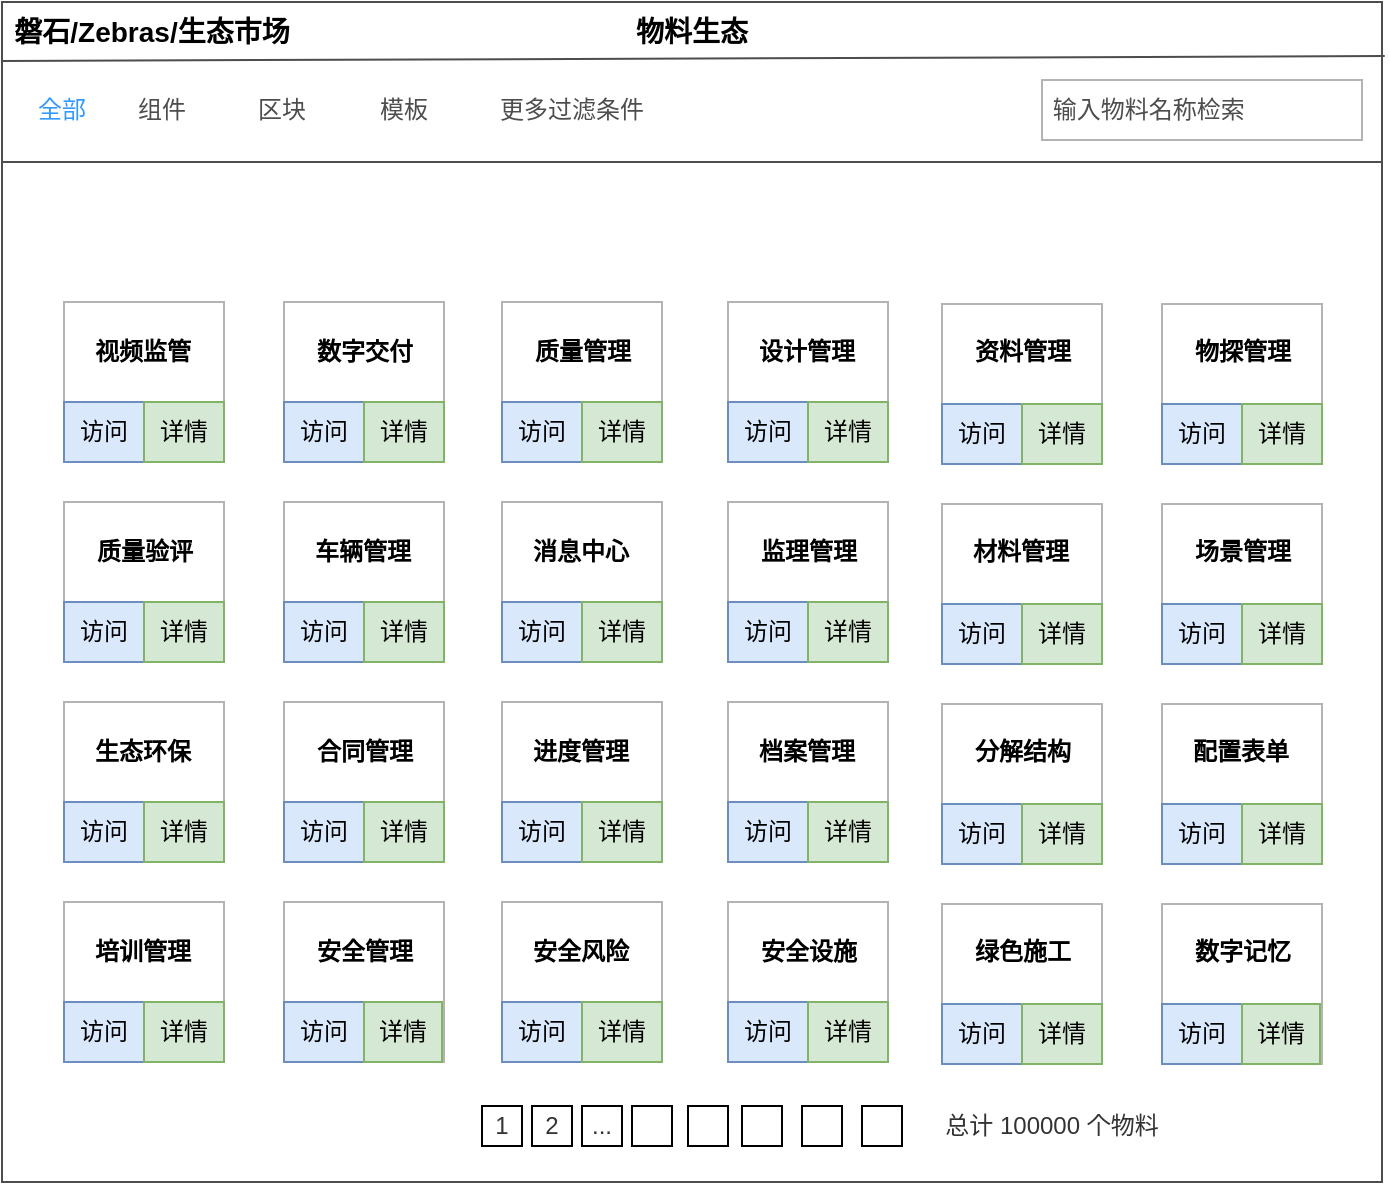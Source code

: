 <mxfile version="23.1.5" type="github">
  <diagram name="第 1 页" id="OyjIwlZL_Nj2LDqeHZL8">
    <mxGraphModel dx="1259" dy="702" grid="1" gridSize="10" guides="1" tooltips="1" connect="1" arrows="1" fold="1" page="1" pageScale="1" pageWidth="827" pageHeight="1169" math="0" shadow="0">
      <root>
        <mxCell id="0" />
        <mxCell id="1" parent="0" />
        <mxCell id="6N8xe3_TxVTpXBkaAM9S-1" value="" style="rounded=0;whiteSpace=wrap;html=1;fillColor=none;strokeColor=#4D4D4D;shadow=0;" vertex="1" parent="1">
          <mxGeometry x="60" y="140" width="690" height="590" as="geometry" />
        </mxCell>
        <mxCell id="6N8xe3_TxVTpXBkaAM9S-2" value="" style="rounded=0;whiteSpace=wrap;html=1;fillColor=none;strokeColor=#4D4D4D;shadow=0;" vertex="1" parent="1">
          <mxGeometry x="60" y="220" width="690" height="510" as="geometry" />
        </mxCell>
        <mxCell id="6N8xe3_TxVTpXBkaAM9S-4" value="物料生态" style="text;html=1;align=center;verticalAlign=middle;whiteSpace=wrap;rounded=0;fontSize=14;fontStyle=1;shadow=0;" vertex="1" parent="1">
          <mxGeometry x="375" y="140" width="60" height="30" as="geometry" />
        </mxCell>
        <mxCell id="6N8xe3_TxVTpXBkaAM9S-5" value="磐石/Zebras/生态市场" style="text;html=1;align=center;verticalAlign=middle;whiteSpace=wrap;rounded=0;fontSize=14;fontStyle=1;shadow=0;" vertex="1" parent="1">
          <mxGeometry x="60" y="140" width="150" height="30" as="geometry" />
        </mxCell>
        <mxCell id="6N8xe3_TxVTpXBkaAM9S-6" value="&lt;font color=&quot;#4d4d4d&quot;&gt;&amp;nbsp;输入物料名称检索&lt;/font&gt;" style="text;html=1;align=left;verticalAlign=middle;whiteSpace=wrap;rounded=0;strokeColor=#B3B3B3;shadow=0;" vertex="1" parent="1">
          <mxGeometry x="580" y="179" width="160" height="30" as="geometry" />
        </mxCell>
        <mxCell id="6N8xe3_TxVTpXBkaAM9S-7" value="全部" style="text;html=1;align=center;verticalAlign=middle;whiteSpace=wrap;rounded=0;fontColor=#3399FF;shadow=0;" vertex="1" parent="1">
          <mxGeometry x="60" y="179" width="60" height="30" as="geometry" />
        </mxCell>
        <mxCell id="6N8xe3_TxVTpXBkaAM9S-8" value="组件" style="text;html=1;align=center;verticalAlign=middle;whiteSpace=wrap;rounded=0;fontColor=#4D4D4D;shadow=0;" vertex="1" parent="1">
          <mxGeometry x="120" y="179" width="40" height="30" as="geometry" />
        </mxCell>
        <mxCell id="6N8xe3_TxVTpXBkaAM9S-9" value="&lt;font&gt;区块&lt;/font&gt;" style="text;html=1;align=center;verticalAlign=middle;whiteSpace=wrap;rounded=0;shadow=0;fontColor=#4D4D4D;" vertex="1" parent="1">
          <mxGeometry x="180" y="179" width="40" height="30" as="geometry" />
        </mxCell>
        <mxCell id="6N8xe3_TxVTpXBkaAM9S-10" value="&lt;font&gt;模板&lt;/font&gt;" style="text;html=1;align=center;verticalAlign=middle;whiteSpace=wrap;rounded=0;shadow=0;fontColor=#4D4D4D;" vertex="1" parent="1">
          <mxGeometry x="241" y="179" width="40" height="30" as="geometry" />
        </mxCell>
        <mxCell id="6N8xe3_TxVTpXBkaAM9S-12" value="" style="whiteSpace=wrap;html=1;aspect=fixed;fillColor=none;shadow=0;fontColor=#333333;" vertex="1" parent="1">
          <mxGeometry x="403" y="692" width="20" height="20" as="geometry" />
        </mxCell>
        <mxCell id="6N8xe3_TxVTpXBkaAM9S-13" value="" style="whiteSpace=wrap;html=1;aspect=fixed;fillColor=none;shadow=0;fontColor=#333333;" vertex="1" parent="1">
          <mxGeometry x="375" y="692" width="20" height="20" as="geometry" />
        </mxCell>
        <mxCell id="6N8xe3_TxVTpXBkaAM9S-14" value="..." style="whiteSpace=wrap;html=1;aspect=fixed;fillColor=none;shadow=0;fontColor=#333333;" vertex="1" parent="1">
          <mxGeometry x="350" y="692" width="20" height="20" as="geometry" />
        </mxCell>
        <mxCell id="6N8xe3_TxVTpXBkaAM9S-15" value="2" style="whiteSpace=wrap;html=1;aspect=fixed;fillColor=none;shadow=0;fontColor=#333333;" vertex="1" parent="1">
          <mxGeometry x="325" y="692" width="20" height="20" as="geometry" />
        </mxCell>
        <mxCell id="6N8xe3_TxVTpXBkaAM9S-16" value="1" style="whiteSpace=wrap;html=1;aspect=fixed;fillColor=none;shadow=0;fontColor=#333333;" vertex="1" parent="1">
          <mxGeometry x="300" y="692" width="20" height="20" as="geometry" />
        </mxCell>
        <mxCell id="6N8xe3_TxVTpXBkaAM9S-17" value="" style="whiteSpace=wrap;html=1;aspect=fixed;fillColor=none;shadow=0;fontColor=#333333;" vertex="1" parent="1">
          <mxGeometry x="430" y="692" width="20" height="20" as="geometry" />
        </mxCell>
        <mxCell id="6N8xe3_TxVTpXBkaAM9S-18" value="" style="whiteSpace=wrap;html=1;aspect=fixed;fillColor=none;shadow=0;fontColor=#333333;" vertex="1" parent="1">
          <mxGeometry x="460" y="692" width="20" height="20" as="geometry" />
        </mxCell>
        <mxCell id="6N8xe3_TxVTpXBkaAM9S-19" value="" style="whiteSpace=wrap;html=1;aspect=fixed;fillColor=none;shadow=0;fontColor=#333333;" vertex="1" parent="1">
          <mxGeometry x="490" y="692" width="20" height="20" as="geometry" />
        </mxCell>
        <mxCell id="6N8xe3_TxVTpXBkaAM9S-20" value="总计 100000 个物料" style="text;html=1;align=center;verticalAlign=middle;whiteSpace=wrap;rounded=0;shadow=0;fontColor=#333333;" vertex="1" parent="1">
          <mxGeometry x="530" y="687" width="110" height="30" as="geometry" />
        </mxCell>
        <mxCell id="6N8xe3_TxVTpXBkaAM9S-21" value="" style="endArrow=none;html=1;rounded=0;entryX=1.002;entryY=0.034;entryDx=0;entryDy=0;entryPerimeter=0;exitX=0;exitY=0.75;exitDx=0;exitDy=0;strokeColor=#4D4D4D;shadow=0;" edge="1" parent="1">
          <mxGeometry width="50" height="50" relative="1" as="geometry">
            <mxPoint x="60" y="169.5" as="sourcePoint" />
            <mxPoint x="751.38" y="167.06" as="targetPoint" />
          </mxGeometry>
        </mxCell>
        <mxCell id="6N8xe3_TxVTpXBkaAM9S-22" value="" style="whiteSpace=wrap;html=1;aspect=fixed;fillColor=none;strokeColor=#B3B3B3;shadow=0;" vertex="1" parent="1">
          <mxGeometry x="91" y="290" width="80" height="80" as="geometry" />
        </mxCell>
        <mxCell id="6N8xe3_TxVTpXBkaAM9S-23" value="" style="whiteSpace=wrap;html=1;aspect=fixed;fillColor=none;strokeColor=#B3B3B3;shadow=0;" vertex="1" parent="1">
          <mxGeometry x="201" y="290" width="80" height="80" as="geometry" />
        </mxCell>
        <mxCell id="6N8xe3_TxVTpXBkaAM9S-24" value="" style="whiteSpace=wrap;html=1;aspect=fixed;fillColor=none;strokeColor=#B3B3B3;shadow=0;" vertex="1" parent="1">
          <mxGeometry x="91" y="390" width="80" height="80" as="geometry" />
        </mxCell>
        <mxCell id="6N8xe3_TxVTpXBkaAM9S-25" value="" style="whiteSpace=wrap;html=1;aspect=fixed;fillColor=none;strokeColor=#B3B3B3;shadow=0;" vertex="1" parent="1">
          <mxGeometry x="201" y="390" width="80" height="80" as="geometry" />
        </mxCell>
        <mxCell id="6N8xe3_TxVTpXBkaAM9S-26" value="" style="whiteSpace=wrap;html=1;aspect=fixed;fillColor=none;strokeColor=#B3B3B3;shadow=0;" vertex="1" parent="1">
          <mxGeometry x="91" y="490" width="80" height="80" as="geometry" />
        </mxCell>
        <mxCell id="6N8xe3_TxVTpXBkaAM9S-27" value="" style="whiteSpace=wrap;html=1;aspect=fixed;fillColor=none;strokeColor=#B3B3B3;shadow=0;" vertex="1" parent="1">
          <mxGeometry x="91" y="590" width="80" height="80" as="geometry" />
        </mxCell>
        <mxCell id="6N8xe3_TxVTpXBkaAM9S-28" value="" style="whiteSpace=wrap;html=1;aspect=fixed;fillColor=none;strokeColor=#B3B3B3;shadow=0;" vertex="1" parent="1">
          <mxGeometry x="201" y="490" width="80" height="80" as="geometry" />
        </mxCell>
        <mxCell id="6N8xe3_TxVTpXBkaAM9S-29" value="" style="whiteSpace=wrap;html=1;aspect=fixed;fillColor=none;strokeColor=#B3B3B3;shadow=0;" vertex="1" parent="1">
          <mxGeometry x="201" y="590" width="80" height="80" as="geometry" />
        </mxCell>
        <mxCell id="6N8xe3_TxVTpXBkaAM9S-30" value="访问" style="rounded=0;whiteSpace=wrap;html=1;strokeColor=#6c8ebf;fillColor=#dae8fc;shadow=0;" vertex="1" parent="1">
          <mxGeometry x="91" y="340" width="40" height="30" as="geometry" />
        </mxCell>
        <mxCell id="6N8xe3_TxVTpXBkaAM9S-31" value="详情" style="rounded=0;whiteSpace=wrap;html=1;strokeColor=#82b366;fillColor=#d5e8d4;shadow=0;" vertex="1" parent="1">
          <mxGeometry x="131" y="340" width="40" height="30" as="geometry" />
        </mxCell>
        <mxCell id="6N8xe3_TxVTpXBkaAM9S-32" value="访问" style="rounded=0;whiteSpace=wrap;html=1;strokeColor=#6c8ebf;fillColor=#dae8fc;shadow=0;" vertex="1" parent="1">
          <mxGeometry x="91" y="440" width="40" height="30" as="geometry" />
        </mxCell>
        <mxCell id="6N8xe3_TxVTpXBkaAM9S-33" value="详情" style="rounded=0;whiteSpace=wrap;html=1;strokeColor=#82b366;fillColor=#d5e8d4;shadow=0;" vertex="1" parent="1">
          <mxGeometry x="131" y="440" width="40" height="30" as="geometry" />
        </mxCell>
        <mxCell id="6N8xe3_TxVTpXBkaAM9S-34" value="访问" style="rounded=0;whiteSpace=wrap;html=1;strokeColor=#6c8ebf;fillColor=#dae8fc;shadow=0;" vertex="1" parent="1">
          <mxGeometry x="91" y="540" width="40" height="30" as="geometry" />
        </mxCell>
        <mxCell id="6N8xe3_TxVTpXBkaAM9S-35" value="详情" style="rounded=0;whiteSpace=wrap;html=1;strokeColor=#82b366;fillColor=#d5e8d4;shadow=0;" vertex="1" parent="1">
          <mxGeometry x="131" y="540" width="40" height="30" as="geometry" />
        </mxCell>
        <mxCell id="6N8xe3_TxVTpXBkaAM9S-36" value="访问" style="rounded=0;whiteSpace=wrap;html=1;strokeColor=#6c8ebf;fillColor=#dae8fc;shadow=0;" vertex="1" parent="1">
          <mxGeometry x="91" y="640" width="40" height="30" as="geometry" />
        </mxCell>
        <mxCell id="6N8xe3_TxVTpXBkaAM9S-37" value="详情" style="rounded=0;whiteSpace=wrap;html=1;strokeColor=#82b366;fillColor=#d5e8d4;shadow=0;" vertex="1" parent="1">
          <mxGeometry x="131" y="640" width="40" height="30" as="geometry" />
        </mxCell>
        <mxCell id="6N8xe3_TxVTpXBkaAM9S-38" value="访问" style="rounded=0;whiteSpace=wrap;html=1;strokeColor=#6c8ebf;fillColor=#dae8fc;shadow=0;" vertex="1" parent="1">
          <mxGeometry x="201" y="640" width="40" height="30" as="geometry" />
        </mxCell>
        <mxCell id="6N8xe3_TxVTpXBkaAM9S-39" value="详情" style="rounded=0;whiteSpace=wrap;html=1;strokeColor=#82b366;fillColor=#d5e8d4;shadow=0;" vertex="1" parent="1">
          <mxGeometry x="241" y="640" width="39" height="30" as="geometry" />
        </mxCell>
        <mxCell id="6N8xe3_TxVTpXBkaAM9S-40" value="访问" style="rounded=0;whiteSpace=wrap;html=1;strokeColor=#6c8ebf;fillColor=#dae8fc;shadow=0;" vertex="1" parent="1">
          <mxGeometry x="201" y="540" width="40" height="30" as="geometry" />
        </mxCell>
        <mxCell id="6N8xe3_TxVTpXBkaAM9S-41" value="详情" style="rounded=0;whiteSpace=wrap;html=1;strokeColor=#82b366;fillColor=#d5e8d4;shadow=0;" vertex="1" parent="1">
          <mxGeometry x="241" y="540" width="40" height="30" as="geometry" />
        </mxCell>
        <mxCell id="6N8xe3_TxVTpXBkaAM9S-42" value="访问" style="rounded=0;whiteSpace=wrap;html=1;strokeColor=#6c8ebf;fillColor=#dae8fc;shadow=0;" vertex="1" parent="1">
          <mxGeometry x="201" y="440" width="40" height="30" as="geometry" />
        </mxCell>
        <mxCell id="6N8xe3_TxVTpXBkaAM9S-43" value="详情" style="rounded=0;whiteSpace=wrap;html=1;strokeColor=#82b366;fillColor=#d5e8d4;shadow=0;" vertex="1" parent="1">
          <mxGeometry x="241" y="440" width="40" height="30" as="geometry" />
        </mxCell>
        <mxCell id="6N8xe3_TxVTpXBkaAM9S-44" value="访问" style="rounded=0;whiteSpace=wrap;html=1;strokeColor=#6c8ebf;fillColor=#dae8fc;shadow=0;" vertex="1" parent="1">
          <mxGeometry x="201" y="340" width="40" height="30" as="geometry" />
        </mxCell>
        <mxCell id="6N8xe3_TxVTpXBkaAM9S-45" value="详情" style="rounded=0;whiteSpace=wrap;html=1;strokeColor=#82b366;fillColor=#d5e8d4;shadow=0;" vertex="1" parent="1">
          <mxGeometry x="241" y="340" width="40" height="30" as="geometry" />
        </mxCell>
        <mxCell id="6N8xe3_TxVTpXBkaAM9S-46" value="" style="whiteSpace=wrap;html=1;aspect=fixed;fillColor=none;strokeColor=#B3B3B3;shadow=0;" vertex="1" parent="1">
          <mxGeometry x="310" y="290" width="80" height="80" as="geometry" />
        </mxCell>
        <mxCell id="6N8xe3_TxVTpXBkaAM9S-47" value="" style="whiteSpace=wrap;html=1;aspect=fixed;fillColor=none;strokeColor=#B3B3B3;shadow=0;" vertex="1" parent="1">
          <mxGeometry x="423" y="290" width="80" height="80" as="geometry" />
        </mxCell>
        <mxCell id="6N8xe3_TxVTpXBkaAM9S-48" value="" style="whiteSpace=wrap;html=1;aspect=fixed;fillColor=none;strokeColor=#B3B3B3;shadow=0;" vertex="1" parent="1">
          <mxGeometry x="310" y="390" width="80" height="80" as="geometry" />
        </mxCell>
        <mxCell id="6N8xe3_TxVTpXBkaAM9S-49" value="" style="whiteSpace=wrap;html=1;aspect=fixed;fillColor=none;strokeColor=#B3B3B3;shadow=0;" vertex="1" parent="1">
          <mxGeometry x="423" y="390" width="80" height="80" as="geometry" />
        </mxCell>
        <mxCell id="6N8xe3_TxVTpXBkaAM9S-50" value="" style="whiteSpace=wrap;html=1;aspect=fixed;fillColor=none;strokeColor=#B3B3B3;shadow=0;" vertex="1" parent="1">
          <mxGeometry x="310" y="490" width="80" height="80" as="geometry" />
        </mxCell>
        <mxCell id="6N8xe3_TxVTpXBkaAM9S-51" value="" style="whiteSpace=wrap;html=1;aspect=fixed;fillColor=none;strokeColor=#B3B3B3;shadow=0;" vertex="1" parent="1">
          <mxGeometry x="310" y="590" width="80" height="80" as="geometry" />
        </mxCell>
        <mxCell id="6N8xe3_TxVTpXBkaAM9S-52" value="" style="whiteSpace=wrap;html=1;aspect=fixed;fillColor=none;strokeColor=#B3B3B3;shadow=0;" vertex="1" parent="1">
          <mxGeometry x="423" y="490" width="80" height="80" as="geometry" />
        </mxCell>
        <mxCell id="6N8xe3_TxVTpXBkaAM9S-53" value="" style="whiteSpace=wrap;html=1;aspect=fixed;fillColor=none;strokeColor=#B3B3B3;shadow=0;" vertex="1" parent="1">
          <mxGeometry x="423" y="590" width="80" height="80" as="geometry" />
        </mxCell>
        <mxCell id="6N8xe3_TxVTpXBkaAM9S-54" value="访问" style="rounded=0;whiteSpace=wrap;html=1;strokeColor=#6c8ebf;fillColor=#dae8fc;shadow=0;" vertex="1" parent="1">
          <mxGeometry x="310" y="340" width="40" height="30" as="geometry" />
        </mxCell>
        <mxCell id="6N8xe3_TxVTpXBkaAM9S-55" value="详情" style="rounded=0;whiteSpace=wrap;html=1;strokeColor=#82b366;fillColor=#d5e8d4;shadow=0;" vertex="1" parent="1">
          <mxGeometry x="350" y="340" width="40" height="30" as="geometry" />
        </mxCell>
        <mxCell id="6N8xe3_TxVTpXBkaAM9S-56" value="访问" style="rounded=0;whiteSpace=wrap;html=1;strokeColor=#6c8ebf;fillColor=#dae8fc;shadow=0;" vertex="1" parent="1">
          <mxGeometry x="310" y="440" width="40" height="30" as="geometry" />
        </mxCell>
        <mxCell id="6N8xe3_TxVTpXBkaAM9S-57" value="详情" style="rounded=0;whiteSpace=wrap;html=1;strokeColor=#82b366;fillColor=#d5e8d4;shadow=0;" vertex="1" parent="1">
          <mxGeometry x="350" y="440" width="40" height="30" as="geometry" />
        </mxCell>
        <mxCell id="6N8xe3_TxVTpXBkaAM9S-58" value="访问" style="rounded=0;whiteSpace=wrap;html=1;strokeColor=#6c8ebf;fillColor=#dae8fc;shadow=0;" vertex="1" parent="1">
          <mxGeometry x="310" y="540" width="40" height="30" as="geometry" />
        </mxCell>
        <mxCell id="6N8xe3_TxVTpXBkaAM9S-59" value="详情" style="rounded=0;whiteSpace=wrap;html=1;strokeColor=#82b366;fillColor=#d5e8d4;shadow=0;" vertex="1" parent="1">
          <mxGeometry x="350" y="540" width="40" height="30" as="geometry" />
        </mxCell>
        <mxCell id="6N8xe3_TxVTpXBkaAM9S-60" value="访问" style="rounded=0;whiteSpace=wrap;html=1;strokeColor=#6c8ebf;fillColor=#dae8fc;shadow=0;" vertex="1" parent="1">
          <mxGeometry x="310" y="640" width="40" height="30" as="geometry" />
        </mxCell>
        <mxCell id="6N8xe3_TxVTpXBkaAM9S-61" value="详情" style="rounded=0;whiteSpace=wrap;html=1;strokeColor=#82b366;fillColor=#d5e8d4;shadow=0;" vertex="1" parent="1">
          <mxGeometry x="350" y="640" width="40" height="30" as="geometry" />
        </mxCell>
        <mxCell id="6N8xe3_TxVTpXBkaAM9S-62" value="访问" style="rounded=0;whiteSpace=wrap;html=1;strokeColor=#6c8ebf;fillColor=#dae8fc;shadow=0;" vertex="1" parent="1">
          <mxGeometry x="423" y="640" width="40" height="30" as="geometry" />
        </mxCell>
        <mxCell id="6N8xe3_TxVTpXBkaAM9S-63" value="详情" style="rounded=0;whiteSpace=wrap;html=1;strokeColor=#82b366;fillColor=#d5e8d4;shadow=0;" vertex="1" parent="1">
          <mxGeometry x="463" y="640" width="40" height="30" as="geometry" />
        </mxCell>
        <mxCell id="6N8xe3_TxVTpXBkaAM9S-64" value="访问" style="rounded=0;whiteSpace=wrap;html=1;strokeColor=#6c8ebf;fillColor=#dae8fc;shadow=0;" vertex="1" parent="1">
          <mxGeometry x="423" y="540" width="40" height="30" as="geometry" />
        </mxCell>
        <mxCell id="6N8xe3_TxVTpXBkaAM9S-65" value="详情" style="rounded=0;whiteSpace=wrap;html=1;strokeColor=#82b366;fillColor=#d5e8d4;shadow=0;" vertex="1" parent="1">
          <mxGeometry x="463" y="540" width="40" height="30" as="geometry" />
        </mxCell>
        <mxCell id="6N8xe3_TxVTpXBkaAM9S-66" value="访问" style="rounded=0;whiteSpace=wrap;html=1;strokeColor=#6c8ebf;fillColor=#dae8fc;shadow=0;" vertex="1" parent="1">
          <mxGeometry x="423" y="440" width="40" height="30" as="geometry" />
        </mxCell>
        <mxCell id="6N8xe3_TxVTpXBkaAM9S-67" value="详情" style="rounded=0;whiteSpace=wrap;html=1;strokeColor=#82b366;fillColor=#d5e8d4;shadow=0;" vertex="1" parent="1">
          <mxGeometry x="463" y="440" width="40" height="30" as="geometry" />
        </mxCell>
        <mxCell id="6N8xe3_TxVTpXBkaAM9S-68" value="访问" style="rounded=0;whiteSpace=wrap;html=1;strokeColor=#6c8ebf;fillColor=#dae8fc;shadow=0;" vertex="1" parent="1">
          <mxGeometry x="423" y="340" width="40" height="30" as="geometry" />
        </mxCell>
        <mxCell id="6N8xe3_TxVTpXBkaAM9S-69" value="详情" style="rounded=0;whiteSpace=wrap;html=1;strokeColor=#82b366;fillColor=#d5e8d4;shadow=0;" vertex="1" parent="1">
          <mxGeometry x="463" y="340" width="40" height="30" as="geometry" />
        </mxCell>
        <mxCell id="6N8xe3_TxVTpXBkaAM9S-70" value="" style="whiteSpace=wrap;html=1;aspect=fixed;fillColor=none;strokeColor=#B3B3B3;shadow=0;" vertex="1" parent="1">
          <mxGeometry x="530" y="291" width="80" height="80" as="geometry" />
        </mxCell>
        <mxCell id="6N8xe3_TxVTpXBkaAM9S-71" value="" style="whiteSpace=wrap;html=1;aspect=fixed;fillColor=none;strokeColor=#B3B3B3;shadow=0;" vertex="1" parent="1">
          <mxGeometry x="640" y="291" width="80" height="80" as="geometry" />
        </mxCell>
        <mxCell id="6N8xe3_TxVTpXBkaAM9S-72" value="" style="whiteSpace=wrap;html=1;aspect=fixed;fillColor=none;strokeColor=#B3B3B3;shadow=0;" vertex="1" parent="1">
          <mxGeometry x="530" y="391" width="80" height="80" as="geometry" />
        </mxCell>
        <mxCell id="6N8xe3_TxVTpXBkaAM9S-73" value="" style="whiteSpace=wrap;html=1;aspect=fixed;fillColor=none;strokeColor=#B3B3B3;shadow=0;" vertex="1" parent="1">
          <mxGeometry x="640" y="391" width="80" height="80" as="geometry" />
        </mxCell>
        <mxCell id="6N8xe3_TxVTpXBkaAM9S-74" value="" style="whiteSpace=wrap;html=1;aspect=fixed;fillColor=none;strokeColor=#B3B3B3;shadow=0;" vertex="1" parent="1">
          <mxGeometry x="530" y="491" width="80" height="80" as="geometry" />
        </mxCell>
        <mxCell id="6N8xe3_TxVTpXBkaAM9S-75" value="" style="whiteSpace=wrap;html=1;aspect=fixed;fillColor=none;strokeColor=#B3B3B3;shadow=0;" vertex="1" parent="1">
          <mxGeometry x="530" y="591" width="80" height="80" as="geometry" />
        </mxCell>
        <mxCell id="6N8xe3_TxVTpXBkaAM9S-76" value="" style="whiteSpace=wrap;html=1;aspect=fixed;fillColor=none;strokeColor=#B3B3B3;shadow=0;" vertex="1" parent="1">
          <mxGeometry x="640" y="491" width="80" height="80" as="geometry" />
        </mxCell>
        <mxCell id="6N8xe3_TxVTpXBkaAM9S-77" value="" style="whiteSpace=wrap;html=1;aspect=fixed;fillColor=none;strokeColor=#B3B3B3;shadow=0;" vertex="1" parent="1">
          <mxGeometry x="640" y="591" width="80" height="80" as="geometry" />
        </mxCell>
        <mxCell id="6N8xe3_TxVTpXBkaAM9S-78" value="访问" style="rounded=0;whiteSpace=wrap;html=1;strokeColor=#6c8ebf;fillColor=#dae8fc;shadow=0;" vertex="1" parent="1">
          <mxGeometry x="530" y="341" width="40" height="30" as="geometry" />
        </mxCell>
        <mxCell id="6N8xe3_TxVTpXBkaAM9S-79" value="详情" style="rounded=0;whiteSpace=wrap;html=1;strokeColor=#82b366;fillColor=#d5e8d4;shadow=0;" vertex="1" parent="1">
          <mxGeometry x="570" y="341" width="40" height="30" as="geometry" />
        </mxCell>
        <mxCell id="6N8xe3_TxVTpXBkaAM9S-80" value="访问" style="rounded=0;whiteSpace=wrap;html=1;strokeColor=#6c8ebf;fillColor=#dae8fc;shadow=0;" vertex="1" parent="1">
          <mxGeometry x="530" y="441" width="40" height="30" as="geometry" />
        </mxCell>
        <mxCell id="6N8xe3_TxVTpXBkaAM9S-81" value="详情" style="rounded=0;whiteSpace=wrap;html=1;strokeColor=#82b366;fillColor=#d5e8d4;shadow=0;" vertex="1" parent="1">
          <mxGeometry x="570" y="441" width="40" height="30" as="geometry" />
        </mxCell>
        <mxCell id="6N8xe3_TxVTpXBkaAM9S-82" value="访问" style="rounded=0;whiteSpace=wrap;html=1;strokeColor=#6c8ebf;fillColor=#dae8fc;shadow=0;" vertex="1" parent="1">
          <mxGeometry x="530" y="541" width="40" height="30" as="geometry" />
        </mxCell>
        <mxCell id="6N8xe3_TxVTpXBkaAM9S-83" value="详情" style="rounded=0;whiteSpace=wrap;html=1;strokeColor=#82b366;fillColor=#d5e8d4;shadow=0;" vertex="1" parent="1">
          <mxGeometry x="570" y="541" width="40" height="30" as="geometry" />
        </mxCell>
        <mxCell id="6N8xe3_TxVTpXBkaAM9S-84" value="访问" style="rounded=0;whiteSpace=wrap;html=1;strokeColor=#6c8ebf;fillColor=#dae8fc;shadow=0;" vertex="1" parent="1">
          <mxGeometry x="530" y="641" width="40" height="30" as="geometry" />
        </mxCell>
        <mxCell id="6N8xe3_TxVTpXBkaAM9S-85" value="详情" style="rounded=0;whiteSpace=wrap;html=1;strokeColor=#82b366;fillColor=#d5e8d4;shadow=0;" vertex="1" parent="1">
          <mxGeometry x="570" y="641" width="40" height="30" as="geometry" />
        </mxCell>
        <mxCell id="6N8xe3_TxVTpXBkaAM9S-86" value="访问" style="rounded=0;whiteSpace=wrap;html=1;strokeColor=#6c8ebf;fillColor=#dae8fc;shadow=0;" vertex="1" parent="1">
          <mxGeometry x="640" y="641" width="40" height="30" as="geometry" />
        </mxCell>
        <mxCell id="6N8xe3_TxVTpXBkaAM9S-87" value="详情" style="rounded=0;whiteSpace=wrap;html=1;strokeColor=#82b366;fillColor=#d5e8d4;shadow=0;" vertex="1" parent="1">
          <mxGeometry x="680" y="641" width="39" height="30" as="geometry" />
        </mxCell>
        <mxCell id="6N8xe3_TxVTpXBkaAM9S-88" value="访问" style="rounded=0;whiteSpace=wrap;html=1;strokeColor=#6c8ebf;fillColor=#dae8fc;shadow=0;" vertex="1" parent="1">
          <mxGeometry x="640" y="541" width="40" height="30" as="geometry" />
        </mxCell>
        <mxCell id="6N8xe3_TxVTpXBkaAM9S-89" value="详情" style="rounded=0;whiteSpace=wrap;html=1;strokeColor=#82b366;fillColor=#d5e8d4;shadow=0;" vertex="1" parent="1">
          <mxGeometry x="680" y="541" width="40" height="30" as="geometry" />
        </mxCell>
        <mxCell id="6N8xe3_TxVTpXBkaAM9S-90" value="访问" style="rounded=0;whiteSpace=wrap;html=1;strokeColor=#6c8ebf;fillColor=#dae8fc;shadow=0;" vertex="1" parent="1">
          <mxGeometry x="640" y="441" width="40" height="30" as="geometry" />
        </mxCell>
        <mxCell id="6N8xe3_TxVTpXBkaAM9S-91" value="详情" style="rounded=0;whiteSpace=wrap;html=1;strokeColor=#82b366;fillColor=#d5e8d4;shadow=0;" vertex="1" parent="1">
          <mxGeometry x="680" y="441" width="40" height="30" as="geometry" />
        </mxCell>
        <mxCell id="6N8xe3_TxVTpXBkaAM9S-92" value="访问" style="rounded=0;whiteSpace=wrap;html=1;strokeColor=#6c8ebf;fillColor=#dae8fc;shadow=0;" vertex="1" parent="1">
          <mxGeometry x="640" y="341" width="40" height="30" as="geometry" />
        </mxCell>
        <mxCell id="6N8xe3_TxVTpXBkaAM9S-93" value="详情" style="rounded=0;whiteSpace=wrap;html=1;strokeColor=#82b366;fillColor=#d5e8d4;shadow=0;" vertex="1" parent="1">
          <mxGeometry x="680" y="341" width="40" height="30" as="geometry" />
        </mxCell>
        <mxCell id="6N8xe3_TxVTpXBkaAM9S-94" value="视频监管" style="text;html=1;align=center;verticalAlign=middle;whiteSpace=wrap;rounded=0;fontStyle=1;shadow=0;" vertex="1" parent="1">
          <mxGeometry x="91" y="300" width="79" height="30" as="geometry" />
        </mxCell>
        <mxCell id="6N8xe3_TxVTpXBkaAM9S-95" value="数字交付" style="text;html=1;align=center;verticalAlign=middle;whiteSpace=wrap;rounded=0;fontStyle=1;shadow=0;" vertex="1" parent="1">
          <mxGeometry x="202" y="300" width="79" height="30" as="geometry" />
        </mxCell>
        <mxCell id="6N8xe3_TxVTpXBkaAM9S-96" value="质量管理" style="text;html=1;align=center;verticalAlign=middle;whiteSpace=wrap;rounded=0;fontStyle=1;shadow=0;" vertex="1" parent="1">
          <mxGeometry x="311" y="300" width="79" height="30" as="geometry" />
        </mxCell>
        <mxCell id="6N8xe3_TxVTpXBkaAM9S-97" value="设计管理" style="text;html=1;align=center;verticalAlign=middle;whiteSpace=wrap;rounded=0;fontStyle=1;shadow=0;" vertex="1" parent="1">
          <mxGeometry x="423" y="300" width="79" height="30" as="geometry" />
        </mxCell>
        <mxCell id="6N8xe3_TxVTpXBkaAM9S-98" value="资料管理" style="text;html=1;align=center;verticalAlign=middle;whiteSpace=wrap;rounded=0;fontStyle=1;shadow=0;" vertex="1" parent="1">
          <mxGeometry x="531" y="300" width="79" height="30" as="geometry" />
        </mxCell>
        <mxCell id="6N8xe3_TxVTpXBkaAM9S-99" value="物探管理" style="text;html=1;align=center;verticalAlign=middle;whiteSpace=wrap;rounded=0;fontStyle=1;shadow=0;" vertex="1" parent="1">
          <mxGeometry x="641" y="300" width="79" height="30" as="geometry" />
        </mxCell>
        <mxCell id="6N8xe3_TxVTpXBkaAM9S-100" value="质量验评" style="text;html=1;align=center;verticalAlign=middle;whiteSpace=wrap;rounded=0;fontStyle=1;shadow=0;" vertex="1" parent="1">
          <mxGeometry x="92" y="400" width="79" height="30" as="geometry" />
        </mxCell>
        <mxCell id="6N8xe3_TxVTpXBkaAM9S-101" value="车辆管理" style="text;html=1;align=center;verticalAlign=middle;whiteSpace=wrap;rounded=0;fontStyle=1;shadow=0;" vertex="1" parent="1">
          <mxGeometry x="201" y="400" width="79" height="30" as="geometry" />
        </mxCell>
        <mxCell id="6N8xe3_TxVTpXBkaAM9S-102" value="消息中心" style="text;html=1;align=center;verticalAlign=middle;whiteSpace=wrap;rounded=0;fontStyle=1;shadow=0;" vertex="1" parent="1">
          <mxGeometry x="310" y="400" width="79" height="30" as="geometry" />
        </mxCell>
        <mxCell id="6N8xe3_TxVTpXBkaAM9S-103" value="监理管理" style="text;html=1;align=center;verticalAlign=middle;whiteSpace=wrap;rounded=0;fontStyle=1;shadow=0;" vertex="1" parent="1">
          <mxGeometry x="424" y="400" width="79" height="30" as="geometry" />
        </mxCell>
        <mxCell id="6N8xe3_TxVTpXBkaAM9S-104" value="材料管理" style="text;html=1;align=center;verticalAlign=middle;whiteSpace=wrap;rounded=0;fontStyle=1;shadow=0;" vertex="1" parent="1">
          <mxGeometry x="530" y="400" width="79" height="30" as="geometry" />
        </mxCell>
        <mxCell id="6N8xe3_TxVTpXBkaAM9S-105" value="场景管理" style="text;html=1;align=center;verticalAlign=middle;whiteSpace=wrap;rounded=0;fontStyle=1;shadow=0;" vertex="1" parent="1">
          <mxGeometry x="641" y="400" width="79" height="30" as="geometry" />
        </mxCell>
        <mxCell id="6N8xe3_TxVTpXBkaAM9S-106" value="生态环保" style="text;html=1;align=center;verticalAlign=middle;whiteSpace=wrap;rounded=0;fontStyle=1;shadow=0;" vertex="1" parent="1">
          <mxGeometry x="91" y="500" width="79" height="30" as="geometry" />
        </mxCell>
        <mxCell id="6N8xe3_TxVTpXBkaAM9S-107" value="合同管理" style="text;html=1;align=center;verticalAlign=middle;whiteSpace=wrap;rounded=0;fontStyle=1;shadow=0;" vertex="1" parent="1">
          <mxGeometry x="202" y="500" width="79" height="30" as="geometry" />
        </mxCell>
        <mxCell id="6N8xe3_TxVTpXBkaAM9S-108" value="进度管理" style="text;html=1;align=center;verticalAlign=middle;whiteSpace=wrap;rounded=0;fontStyle=1;shadow=0;" vertex="1" parent="1">
          <mxGeometry x="310" y="500" width="79" height="30" as="geometry" />
        </mxCell>
        <mxCell id="6N8xe3_TxVTpXBkaAM9S-109" value="档案管理" style="text;html=1;align=center;verticalAlign=middle;whiteSpace=wrap;rounded=0;fontStyle=1;shadow=0;" vertex="1" parent="1">
          <mxGeometry x="423" y="500" width="79" height="30" as="geometry" />
        </mxCell>
        <mxCell id="6N8xe3_TxVTpXBkaAM9S-110" value="分解结构" style="text;html=1;align=center;verticalAlign=middle;whiteSpace=wrap;rounded=0;fontStyle=1;shadow=0;" vertex="1" parent="1">
          <mxGeometry x="531" y="500" width="79" height="30" as="geometry" />
        </mxCell>
        <mxCell id="6N8xe3_TxVTpXBkaAM9S-111" value="配置表单" style="text;html=1;align=center;verticalAlign=middle;whiteSpace=wrap;rounded=0;fontStyle=1;shadow=0;" vertex="1" parent="1">
          <mxGeometry x="640" y="500" width="79" height="30" as="geometry" />
        </mxCell>
        <mxCell id="6N8xe3_TxVTpXBkaAM9S-112" value="培训管理" style="text;html=1;align=center;verticalAlign=middle;whiteSpace=wrap;rounded=0;fontStyle=1;shadow=0;" vertex="1" parent="1">
          <mxGeometry x="91" y="600" width="79" height="30" as="geometry" />
        </mxCell>
        <mxCell id="6N8xe3_TxVTpXBkaAM9S-113" value="安全管理" style="text;html=1;align=center;verticalAlign=middle;whiteSpace=wrap;rounded=0;fontStyle=1;shadow=0;" vertex="1" parent="1">
          <mxGeometry x="202" y="600" width="79" height="30" as="geometry" />
        </mxCell>
        <mxCell id="6N8xe3_TxVTpXBkaAM9S-114" value="安全风险" style="text;html=1;align=center;verticalAlign=middle;whiteSpace=wrap;rounded=0;fontStyle=1;shadow=0;" vertex="1" parent="1">
          <mxGeometry x="310" y="600" width="79" height="30" as="geometry" />
        </mxCell>
        <mxCell id="6N8xe3_TxVTpXBkaAM9S-115" value="安全设施" style="text;html=1;align=center;verticalAlign=middle;whiteSpace=wrap;rounded=0;fontStyle=1;shadow=0;" vertex="1" parent="1">
          <mxGeometry x="423.5" y="600" width="79" height="30" as="geometry" />
        </mxCell>
        <mxCell id="6N8xe3_TxVTpXBkaAM9S-116" value="绿色施工" style="text;html=1;align=center;verticalAlign=middle;whiteSpace=wrap;rounded=0;fontStyle=1;shadow=0;" vertex="1" parent="1">
          <mxGeometry x="531" y="600" width="79" height="30" as="geometry" />
        </mxCell>
        <mxCell id="6N8xe3_TxVTpXBkaAM9S-117" value="数字记忆" style="text;html=1;align=center;verticalAlign=middle;whiteSpace=wrap;rounded=0;fontStyle=1;shadow=0;" vertex="1" parent="1">
          <mxGeometry x="641" y="600" width="79" height="30" as="geometry" />
        </mxCell>
        <mxCell id="6N8xe3_TxVTpXBkaAM9S-118" value="&lt;font color=&quot;#4d4d4d&quot;&gt;更多过滤条件&lt;/font&gt;" style="text;html=1;align=center;verticalAlign=middle;whiteSpace=wrap;rounded=0;shadow=0;fontColor=#333333;fillColor=none;strokeColor=none;" vertex="1" parent="1">
          <mxGeometry x="300" y="179" width="90" height="30" as="geometry" />
        </mxCell>
      </root>
    </mxGraphModel>
  </diagram>
</mxfile>
